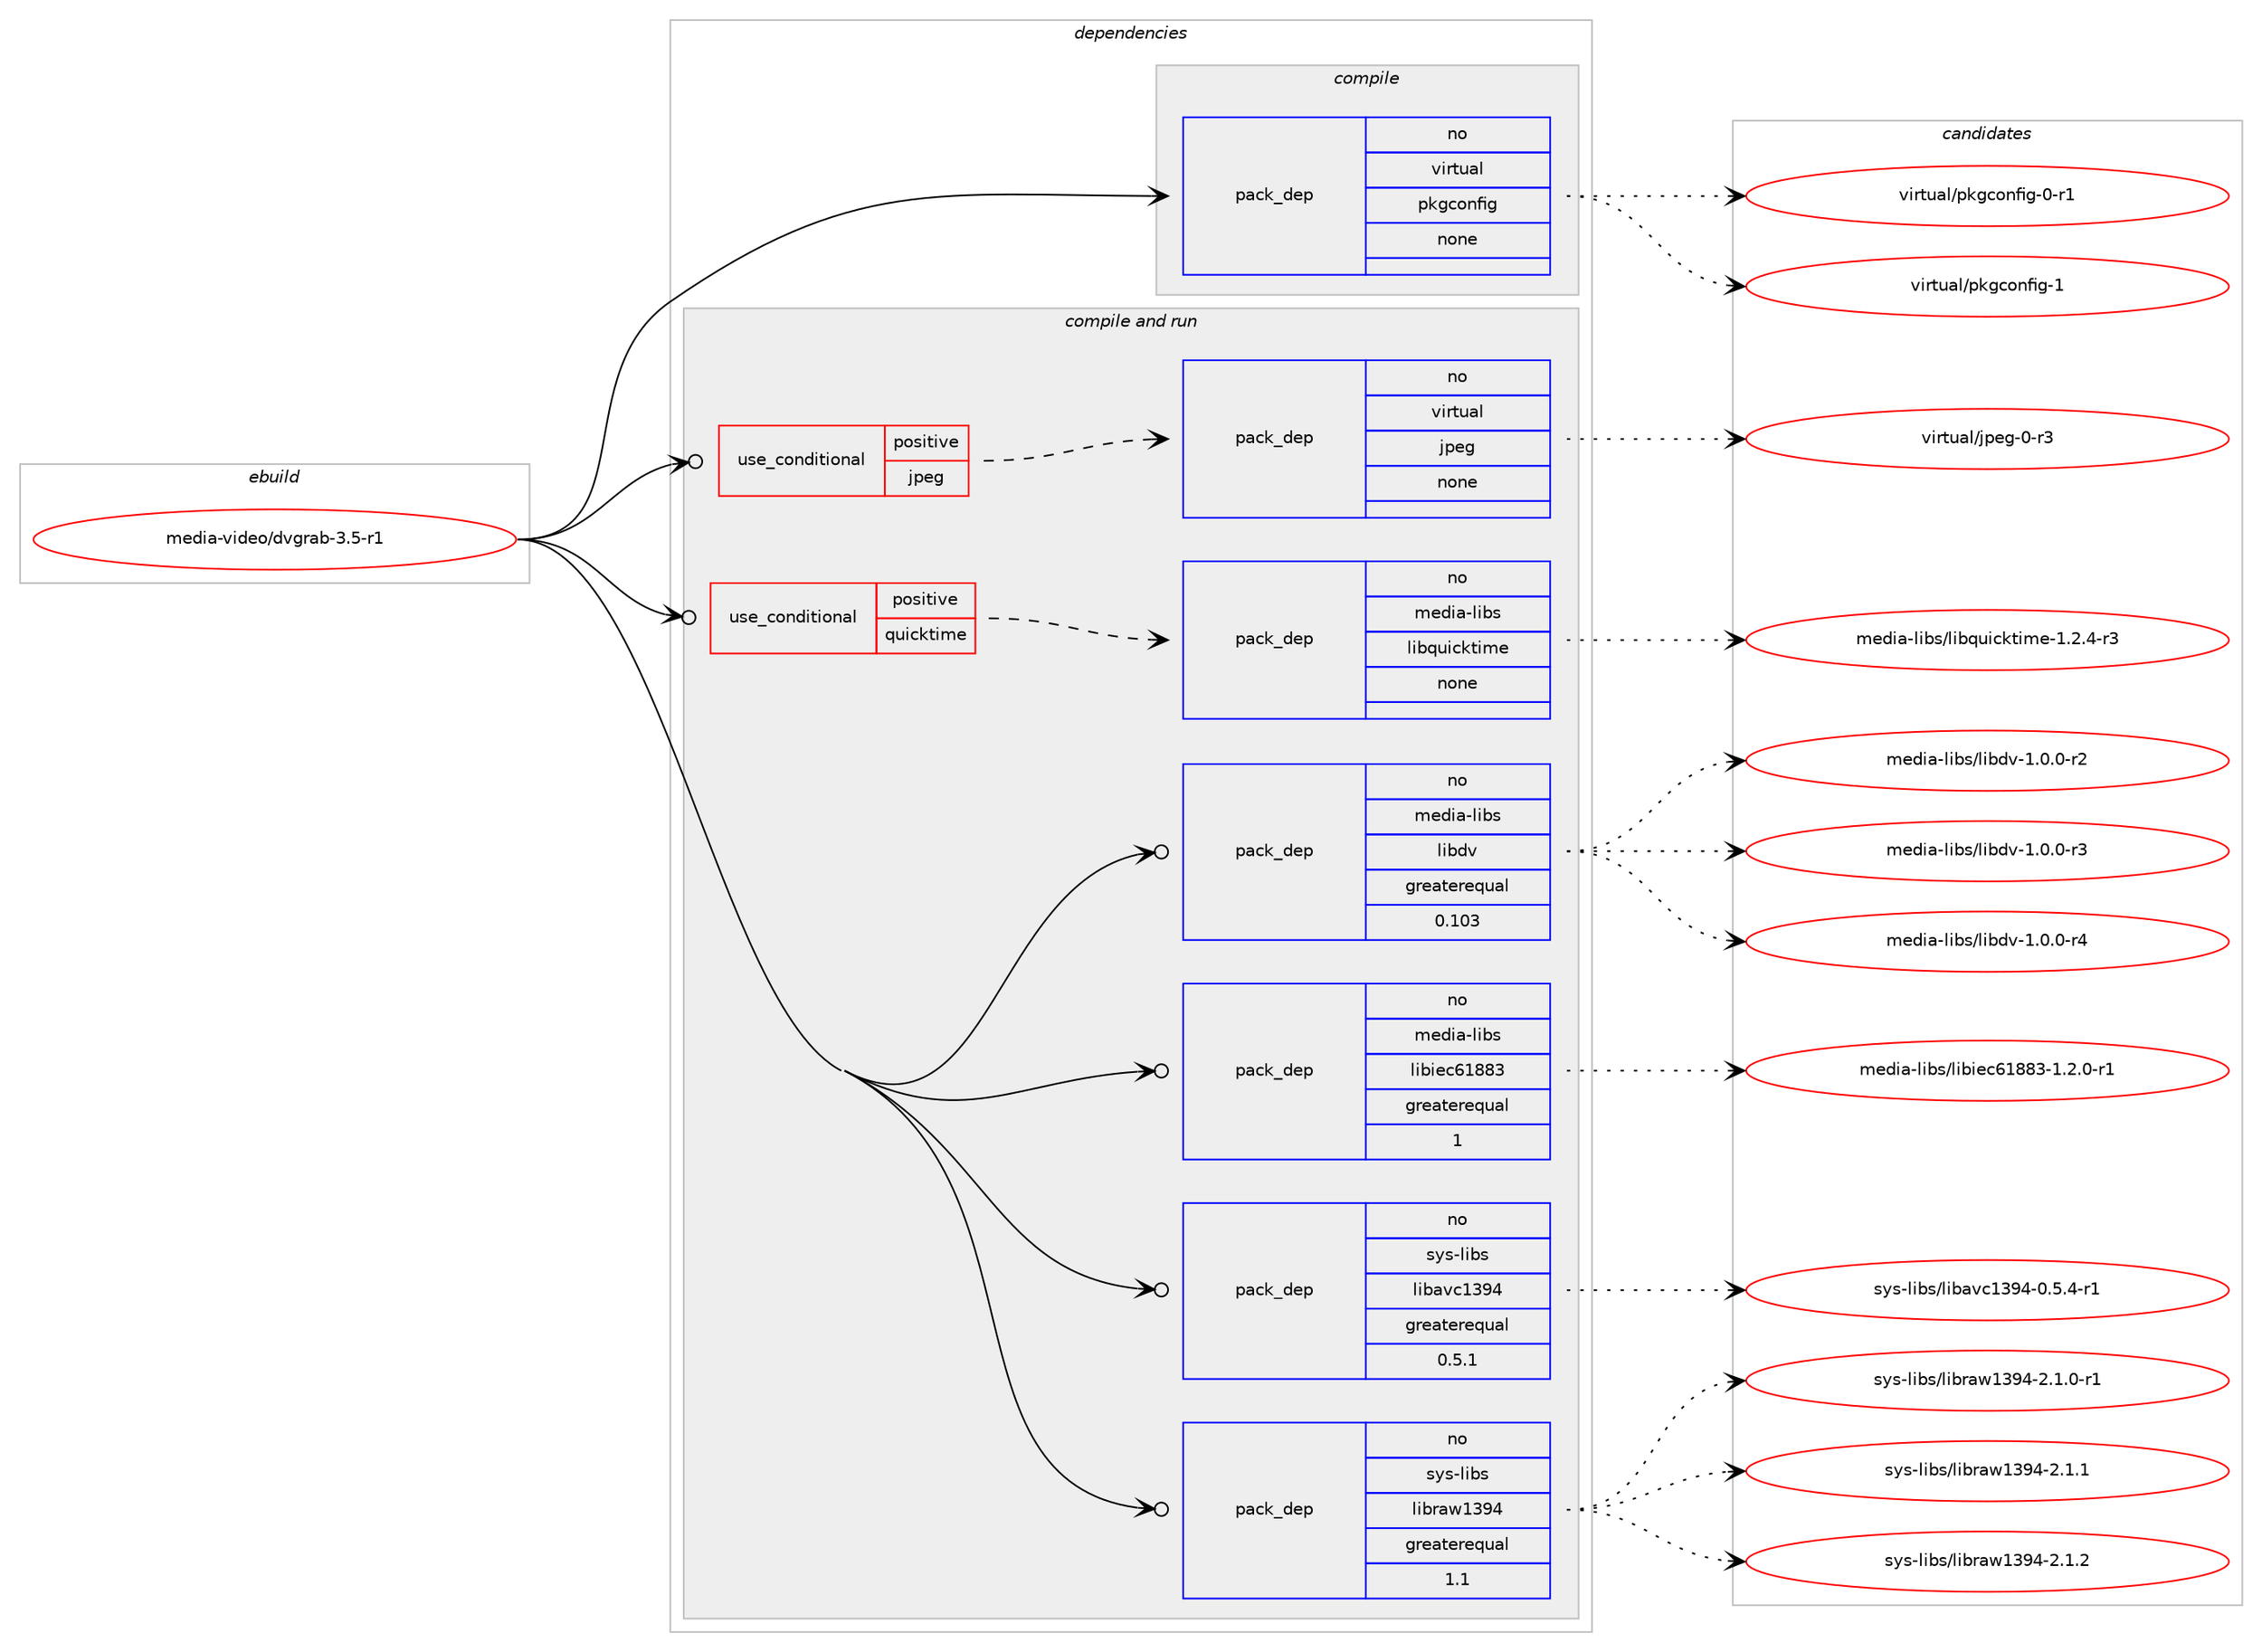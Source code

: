 digraph prolog {

# *************
# Graph options
# *************

newrank=true;
concentrate=true;
compound=true;
graph [rankdir=LR,fontname=Helvetica,fontsize=10,ranksep=1.5];#, ranksep=2.5, nodesep=0.2];
edge  [arrowhead=vee];
node  [fontname=Helvetica,fontsize=10];

# **********
# The ebuild
# **********

subgraph cluster_leftcol {
color=gray;
rank=same;
label=<<i>ebuild</i>>;
id [label="media-video/dvgrab-3.5-r1", color=red, width=4, href="../media-video/dvgrab-3.5-r1.svg"];
}

# ****************
# The dependencies
# ****************

subgraph cluster_midcol {
color=gray;
label=<<i>dependencies</i>>;
subgraph cluster_compile {
fillcolor="#eeeeee";
style=filled;
label=<<i>compile</i>>;
subgraph pack596516 {
dependency806453 [label=<<TABLE BORDER="0" CELLBORDER="1" CELLSPACING="0" CELLPADDING="4" WIDTH="220"><TR><TD ROWSPAN="6" CELLPADDING="30">pack_dep</TD></TR><TR><TD WIDTH="110">no</TD></TR><TR><TD>virtual</TD></TR><TR><TD>pkgconfig</TD></TR><TR><TD>none</TD></TR><TR><TD></TD></TR></TABLE>>, shape=none, color=blue];
}
id:e -> dependency806453:w [weight=20,style="solid",arrowhead="vee"];
}
subgraph cluster_compileandrun {
fillcolor="#eeeeee";
style=filled;
label=<<i>compile and run</i>>;
subgraph cond195853 {
dependency806454 [label=<<TABLE BORDER="0" CELLBORDER="1" CELLSPACING="0" CELLPADDING="4"><TR><TD ROWSPAN="3" CELLPADDING="10">use_conditional</TD></TR><TR><TD>positive</TD></TR><TR><TD>jpeg</TD></TR></TABLE>>, shape=none, color=red];
subgraph pack596517 {
dependency806455 [label=<<TABLE BORDER="0" CELLBORDER="1" CELLSPACING="0" CELLPADDING="4" WIDTH="220"><TR><TD ROWSPAN="6" CELLPADDING="30">pack_dep</TD></TR><TR><TD WIDTH="110">no</TD></TR><TR><TD>virtual</TD></TR><TR><TD>jpeg</TD></TR><TR><TD>none</TD></TR><TR><TD></TD></TR></TABLE>>, shape=none, color=blue];
}
dependency806454:e -> dependency806455:w [weight=20,style="dashed",arrowhead="vee"];
}
id:e -> dependency806454:w [weight=20,style="solid",arrowhead="odotvee"];
subgraph cond195854 {
dependency806456 [label=<<TABLE BORDER="0" CELLBORDER="1" CELLSPACING="0" CELLPADDING="4"><TR><TD ROWSPAN="3" CELLPADDING="10">use_conditional</TD></TR><TR><TD>positive</TD></TR><TR><TD>quicktime</TD></TR></TABLE>>, shape=none, color=red];
subgraph pack596518 {
dependency806457 [label=<<TABLE BORDER="0" CELLBORDER="1" CELLSPACING="0" CELLPADDING="4" WIDTH="220"><TR><TD ROWSPAN="6" CELLPADDING="30">pack_dep</TD></TR><TR><TD WIDTH="110">no</TD></TR><TR><TD>media-libs</TD></TR><TR><TD>libquicktime</TD></TR><TR><TD>none</TD></TR><TR><TD></TD></TR></TABLE>>, shape=none, color=blue];
}
dependency806456:e -> dependency806457:w [weight=20,style="dashed",arrowhead="vee"];
}
id:e -> dependency806456:w [weight=20,style="solid",arrowhead="odotvee"];
subgraph pack596519 {
dependency806458 [label=<<TABLE BORDER="0" CELLBORDER="1" CELLSPACING="0" CELLPADDING="4" WIDTH="220"><TR><TD ROWSPAN="6" CELLPADDING="30">pack_dep</TD></TR><TR><TD WIDTH="110">no</TD></TR><TR><TD>media-libs</TD></TR><TR><TD>libdv</TD></TR><TR><TD>greaterequal</TD></TR><TR><TD>0.103</TD></TR></TABLE>>, shape=none, color=blue];
}
id:e -> dependency806458:w [weight=20,style="solid",arrowhead="odotvee"];
subgraph pack596520 {
dependency806459 [label=<<TABLE BORDER="0" CELLBORDER="1" CELLSPACING="0" CELLPADDING="4" WIDTH="220"><TR><TD ROWSPAN="6" CELLPADDING="30">pack_dep</TD></TR><TR><TD WIDTH="110">no</TD></TR><TR><TD>media-libs</TD></TR><TR><TD>libiec61883</TD></TR><TR><TD>greaterequal</TD></TR><TR><TD>1</TD></TR></TABLE>>, shape=none, color=blue];
}
id:e -> dependency806459:w [weight=20,style="solid",arrowhead="odotvee"];
subgraph pack596521 {
dependency806460 [label=<<TABLE BORDER="0" CELLBORDER="1" CELLSPACING="0" CELLPADDING="4" WIDTH="220"><TR><TD ROWSPAN="6" CELLPADDING="30">pack_dep</TD></TR><TR><TD WIDTH="110">no</TD></TR><TR><TD>sys-libs</TD></TR><TR><TD>libavc1394</TD></TR><TR><TD>greaterequal</TD></TR><TR><TD>0.5.1</TD></TR></TABLE>>, shape=none, color=blue];
}
id:e -> dependency806460:w [weight=20,style="solid",arrowhead="odotvee"];
subgraph pack596522 {
dependency806461 [label=<<TABLE BORDER="0" CELLBORDER="1" CELLSPACING="0" CELLPADDING="4" WIDTH="220"><TR><TD ROWSPAN="6" CELLPADDING="30">pack_dep</TD></TR><TR><TD WIDTH="110">no</TD></TR><TR><TD>sys-libs</TD></TR><TR><TD>libraw1394</TD></TR><TR><TD>greaterequal</TD></TR><TR><TD>1.1</TD></TR></TABLE>>, shape=none, color=blue];
}
id:e -> dependency806461:w [weight=20,style="solid",arrowhead="odotvee"];
}
subgraph cluster_run {
fillcolor="#eeeeee";
style=filled;
label=<<i>run</i>>;
}
}

# **************
# The candidates
# **************

subgraph cluster_choices {
rank=same;
color=gray;
label=<<i>candidates</i>>;

subgraph choice596516 {
color=black;
nodesep=1;
choice11810511411611797108471121071039911111010210510345484511449 [label="virtual/pkgconfig-0-r1", color=red, width=4,href="../virtual/pkgconfig-0-r1.svg"];
choice1181051141161179710847112107103991111101021051034549 [label="virtual/pkgconfig-1", color=red, width=4,href="../virtual/pkgconfig-1.svg"];
dependency806453:e -> choice11810511411611797108471121071039911111010210510345484511449:w [style=dotted,weight="100"];
dependency806453:e -> choice1181051141161179710847112107103991111101021051034549:w [style=dotted,weight="100"];
}
subgraph choice596517 {
color=black;
nodesep=1;
choice118105114116117971084710611210110345484511451 [label="virtual/jpeg-0-r3", color=red, width=4,href="../virtual/jpeg-0-r3.svg"];
dependency806455:e -> choice118105114116117971084710611210110345484511451:w [style=dotted,weight="100"];
}
subgraph choice596518 {
color=black;
nodesep=1;
choice1091011001059745108105981154710810598113117105991071161051091014549465046524511451 [label="media-libs/libquicktime-1.2.4-r3", color=red, width=4,href="../media-libs/libquicktime-1.2.4-r3.svg"];
dependency806457:e -> choice1091011001059745108105981154710810598113117105991071161051091014549465046524511451:w [style=dotted,weight="100"];
}
subgraph choice596519 {
color=black;
nodesep=1;
choice10910110010597451081059811547108105981001184549464846484511450 [label="media-libs/libdv-1.0.0-r2", color=red, width=4,href="../media-libs/libdv-1.0.0-r2.svg"];
choice10910110010597451081059811547108105981001184549464846484511451 [label="media-libs/libdv-1.0.0-r3", color=red, width=4,href="../media-libs/libdv-1.0.0-r3.svg"];
choice10910110010597451081059811547108105981001184549464846484511452 [label="media-libs/libdv-1.0.0-r4", color=red, width=4,href="../media-libs/libdv-1.0.0-r4.svg"];
dependency806458:e -> choice10910110010597451081059811547108105981001184549464846484511450:w [style=dotted,weight="100"];
dependency806458:e -> choice10910110010597451081059811547108105981001184549464846484511451:w [style=dotted,weight="100"];
dependency806458:e -> choice10910110010597451081059811547108105981001184549464846484511452:w [style=dotted,weight="100"];
}
subgraph choice596520 {
color=black;
nodesep=1;
choice10910110010597451081059811547108105981051019954495656514549465046484511449 [label="media-libs/libiec61883-1.2.0-r1", color=red, width=4,href="../media-libs/libiec61883-1.2.0-r1.svg"];
dependency806459:e -> choice10910110010597451081059811547108105981051019954495656514549465046484511449:w [style=dotted,weight="100"];
}
subgraph choice596521 {
color=black;
nodesep=1;
choice115121115451081059811547108105989711899495157524548465346524511449 [label="sys-libs/libavc1394-0.5.4-r1", color=red, width=4,href="../sys-libs/libavc1394-0.5.4-r1.svg"];
dependency806460:e -> choice115121115451081059811547108105989711899495157524548465346524511449:w [style=dotted,weight="100"];
}
subgraph choice596522 {
color=black;
nodesep=1;
choice1151211154510810598115471081059811497119495157524550464946484511449 [label="sys-libs/libraw1394-2.1.0-r1", color=red, width=4,href="../sys-libs/libraw1394-2.1.0-r1.svg"];
choice115121115451081059811547108105981149711949515752455046494649 [label="sys-libs/libraw1394-2.1.1", color=red, width=4,href="../sys-libs/libraw1394-2.1.1.svg"];
choice115121115451081059811547108105981149711949515752455046494650 [label="sys-libs/libraw1394-2.1.2", color=red, width=4,href="../sys-libs/libraw1394-2.1.2.svg"];
dependency806461:e -> choice1151211154510810598115471081059811497119495157524550464946484511449:w [style=dotted,weight="100"];
dependency806461:e -> choice115121115451081059811547108105981149711949515752455046494649:w [style=dotted,weight="100"];
dependency806461:e -> choice115121115451081059811547108105981149711949515752455046494650:w [style=dotted,weight="100"];
}
}

}
